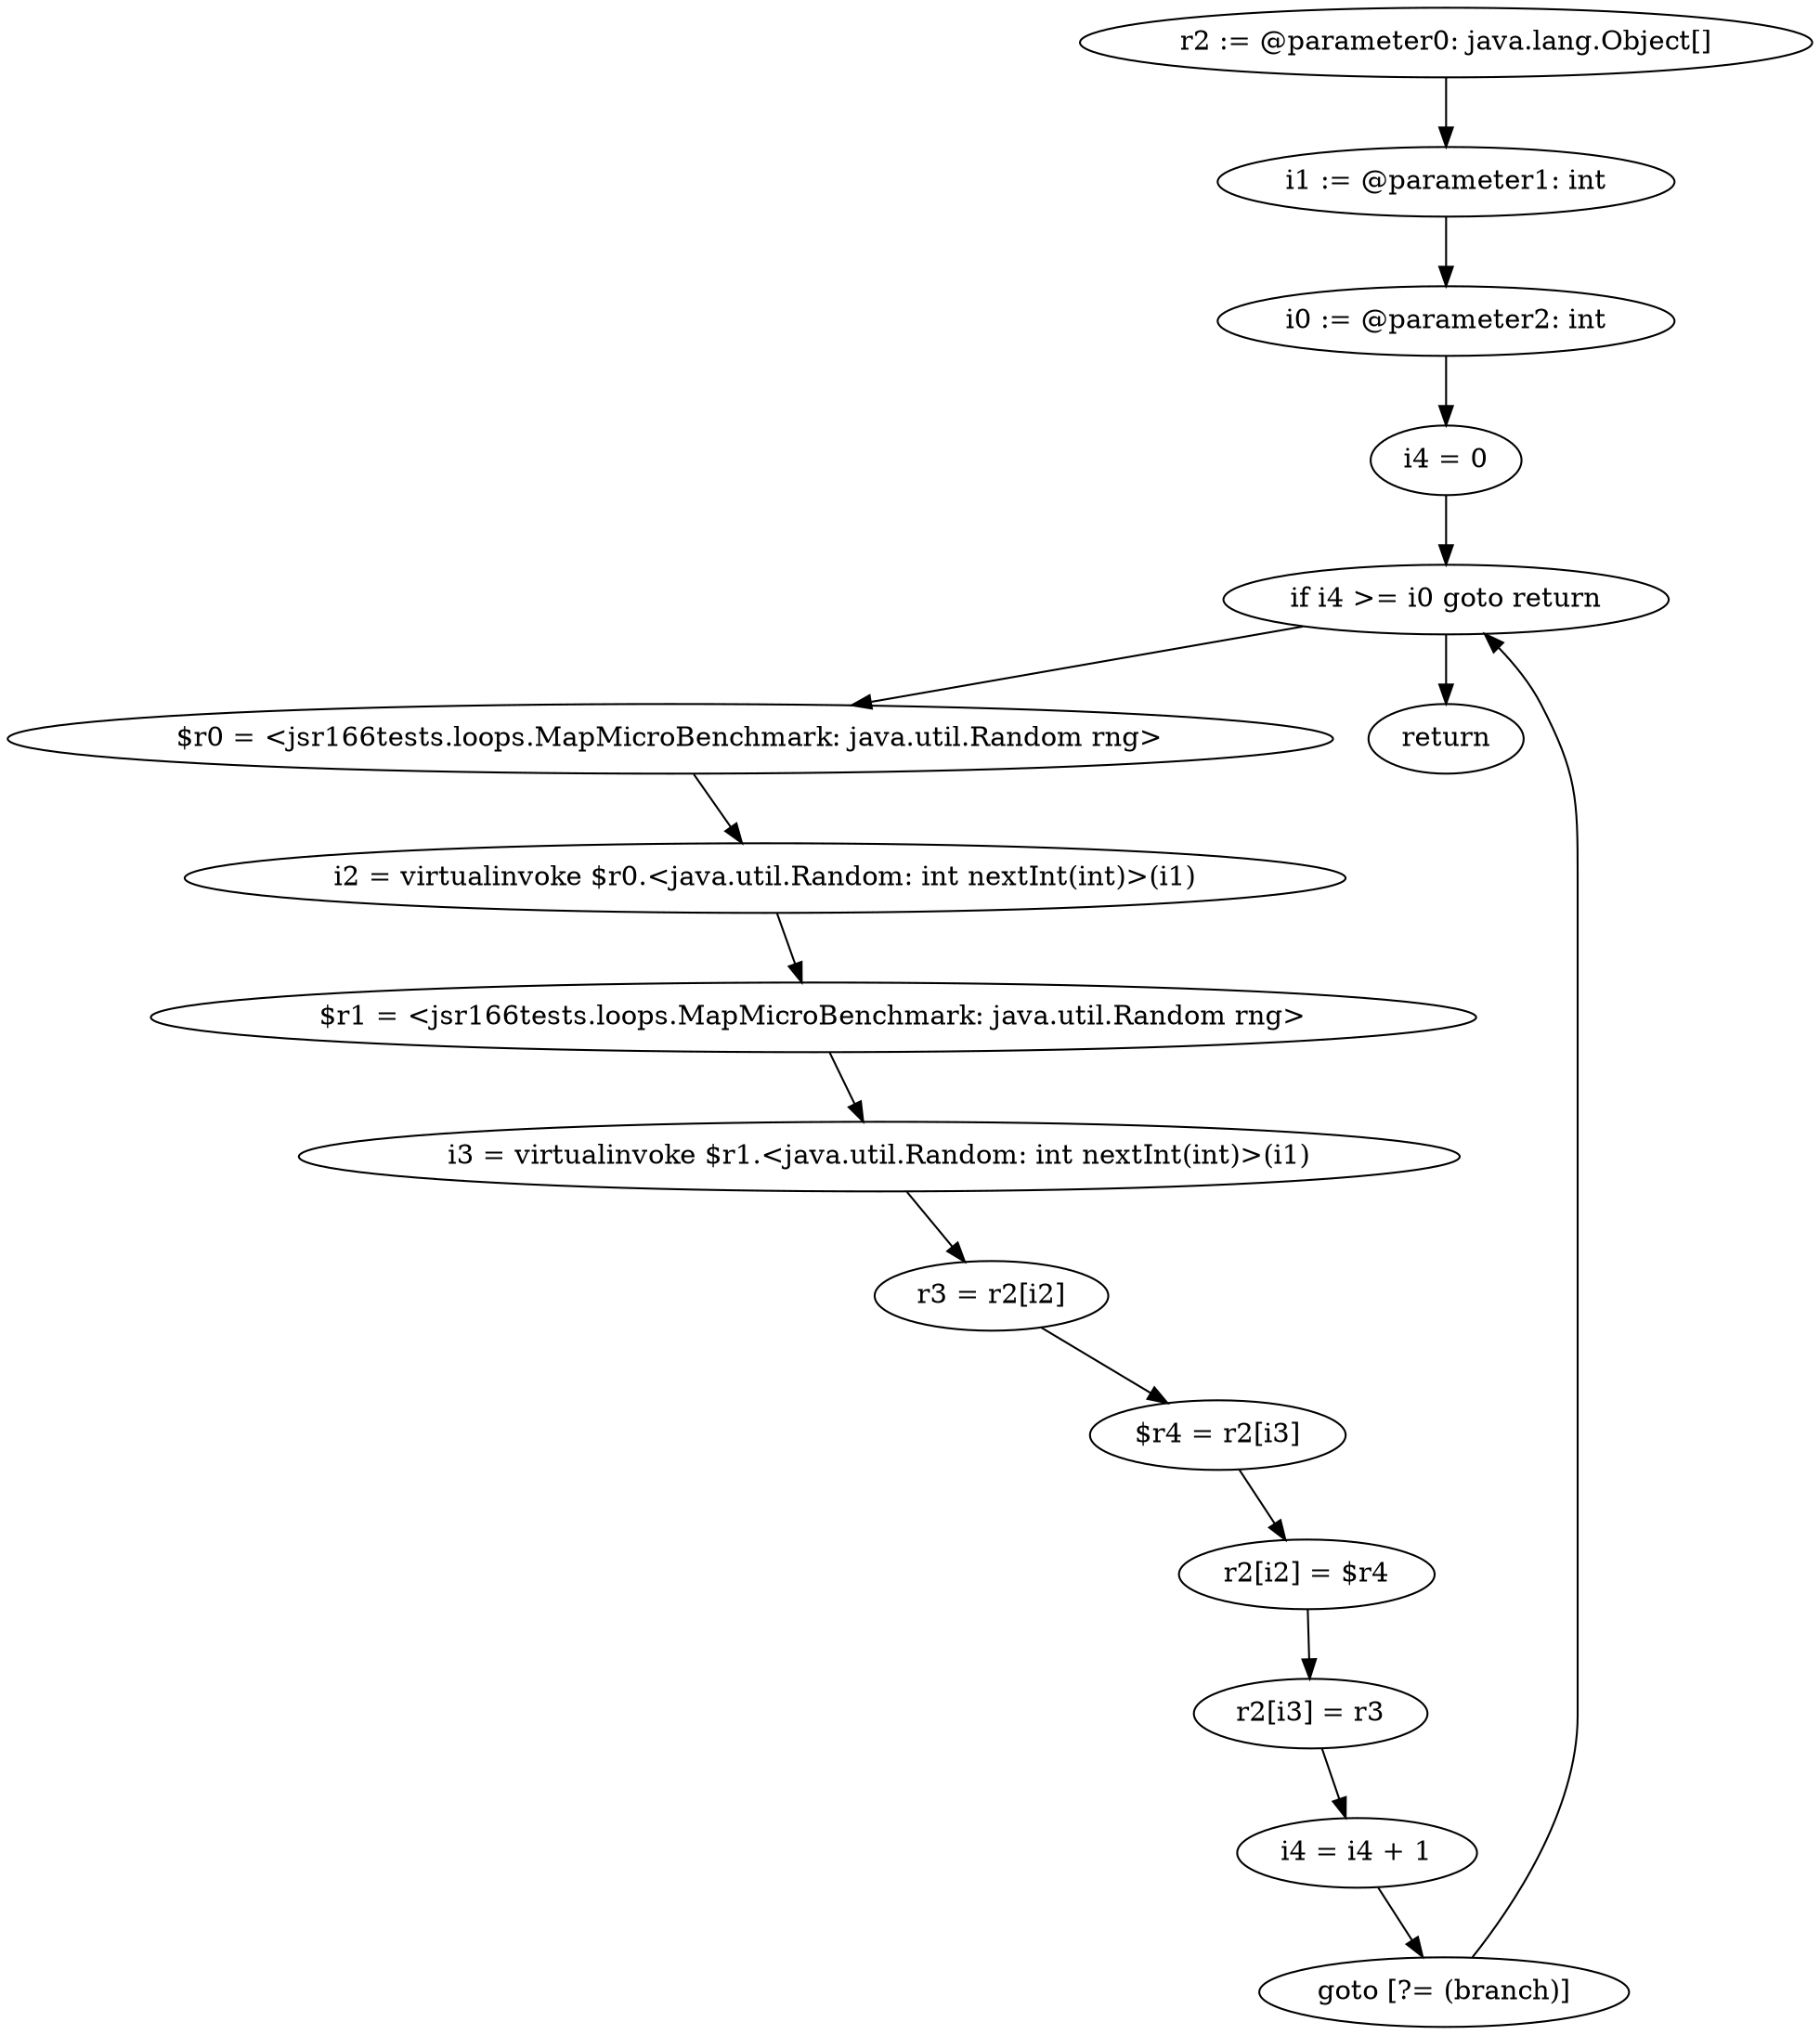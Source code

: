 digraph "unitGraph" {
    "r2 := @parameter0: java.lang.Object[]"
    "i1 := @parameter1: int"
    "i0 := @parameter2: int"
    "i4 = 0"
    "if i4 >= i0 goto return"
    "$r0 = <jsr166tests.loops.MapMicroBenchmark: java.util.Random rng>"
    "i2 = virtualinvoke $r0.<java.util.Random: int nextInt(int)>(i1)"
    "$r1 = <jsr166tests.loops.MapMicroBenchmark: java.util.Random rng>"
    "i3 = virtualinvoke $r1.<java.util.Random: int nextInt(int)>(i1)"
    "r3 = r2[i2]"
    "$r4 = r2[i3]"
    "r2[i2] = $r4"
    "r2[i3] = r3"
    "i4 = i4 + 1"
    "goto [?= (branch)]"
    "return"
    "r2 := @parameter0: java.lang.Object[]"->"i1 := @parameter1: int";
    "i1 := @parameter1: int"->"i0 := @parameter2: int";
    "i0 := @parameter2: int"->"i4 = 0";
    "i4 = 0"->"if i4 >= i0 goto return";
    "if i4 >= i0 goto return"->"$r0 = <jsr166tests.loops.MapMicroBenchmark: java.util.Random rng>";
    "if i4 >= i0 goto return"->"return";
    "$r0 = <jsr166tests.loops.MapMicroBenchmark: java.util.Random rng>"->"i2 = virtualinvoke $r0.<java.util.Random: int nextInt(int)>(i1)";
    "i2 = virtualinvoke $r0.<java.util.Random: int nextInt(int)>(i1)"->"$r1 = <jsr166tests.loops.MapMicroBenchmark: java.util.Random rng>";
    "$r1 = <jsr166tests.loops.MapMicroBenchmark: java.util.Random rng>"->"i3 = virtualinvoke $r1.<java.util.Random: int nextInt(int)>(i1)";
    "i3 = virtualinvoke $r1.<java.util.Random: int nextInt(int)>(i1)"->"r3 = r2[i2]";
    "r3 = r2[i2]"->"$r4 = r2[i3]";
    "$r4 = r2[i3]"->"r2[i2] = $r4";
    "r2[i2] = $r4"->"r2[i3] = r3";
    "r2[i3] = r3"->"i4 = i4 + 1";
    "i4 = i4 + 1"->"goto [?= (branch)]";
    "goto [?= (branch)]"->"if i4 >= i0 goto return";
}
